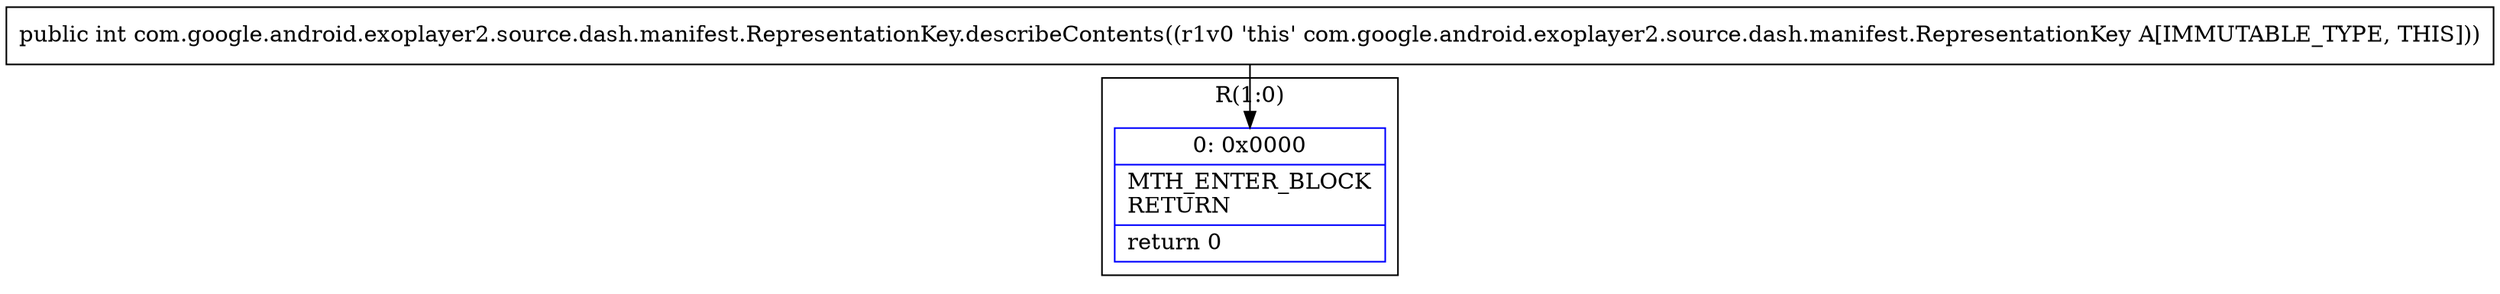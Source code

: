 digraph "CFG forcom.google.android.exoplayer2.source.dash.manifest.RepresentationKey.describeContents()I" {
subgraph cluster_Region_1193556249 {
label = "R(1:0)";
node [shape=record,color=blue];
Node_0 [shape=record,label="{0\:\ 0x0000|MTH_ENTER_BLOCK\lRETURN\l|return 0\l}"];
}
MethodNode[shape=record,label="{public int com.google.android.exoplayer2.source.dash.manifest.RepresentationKey.describeContents((r1v0 'this' com.google.android.exoplayer2.source.dash.manifest.RepresentationKey A[IMMUTABLE_TYPE, THIS])) }"];
MethodNode -> Node_0;
}

